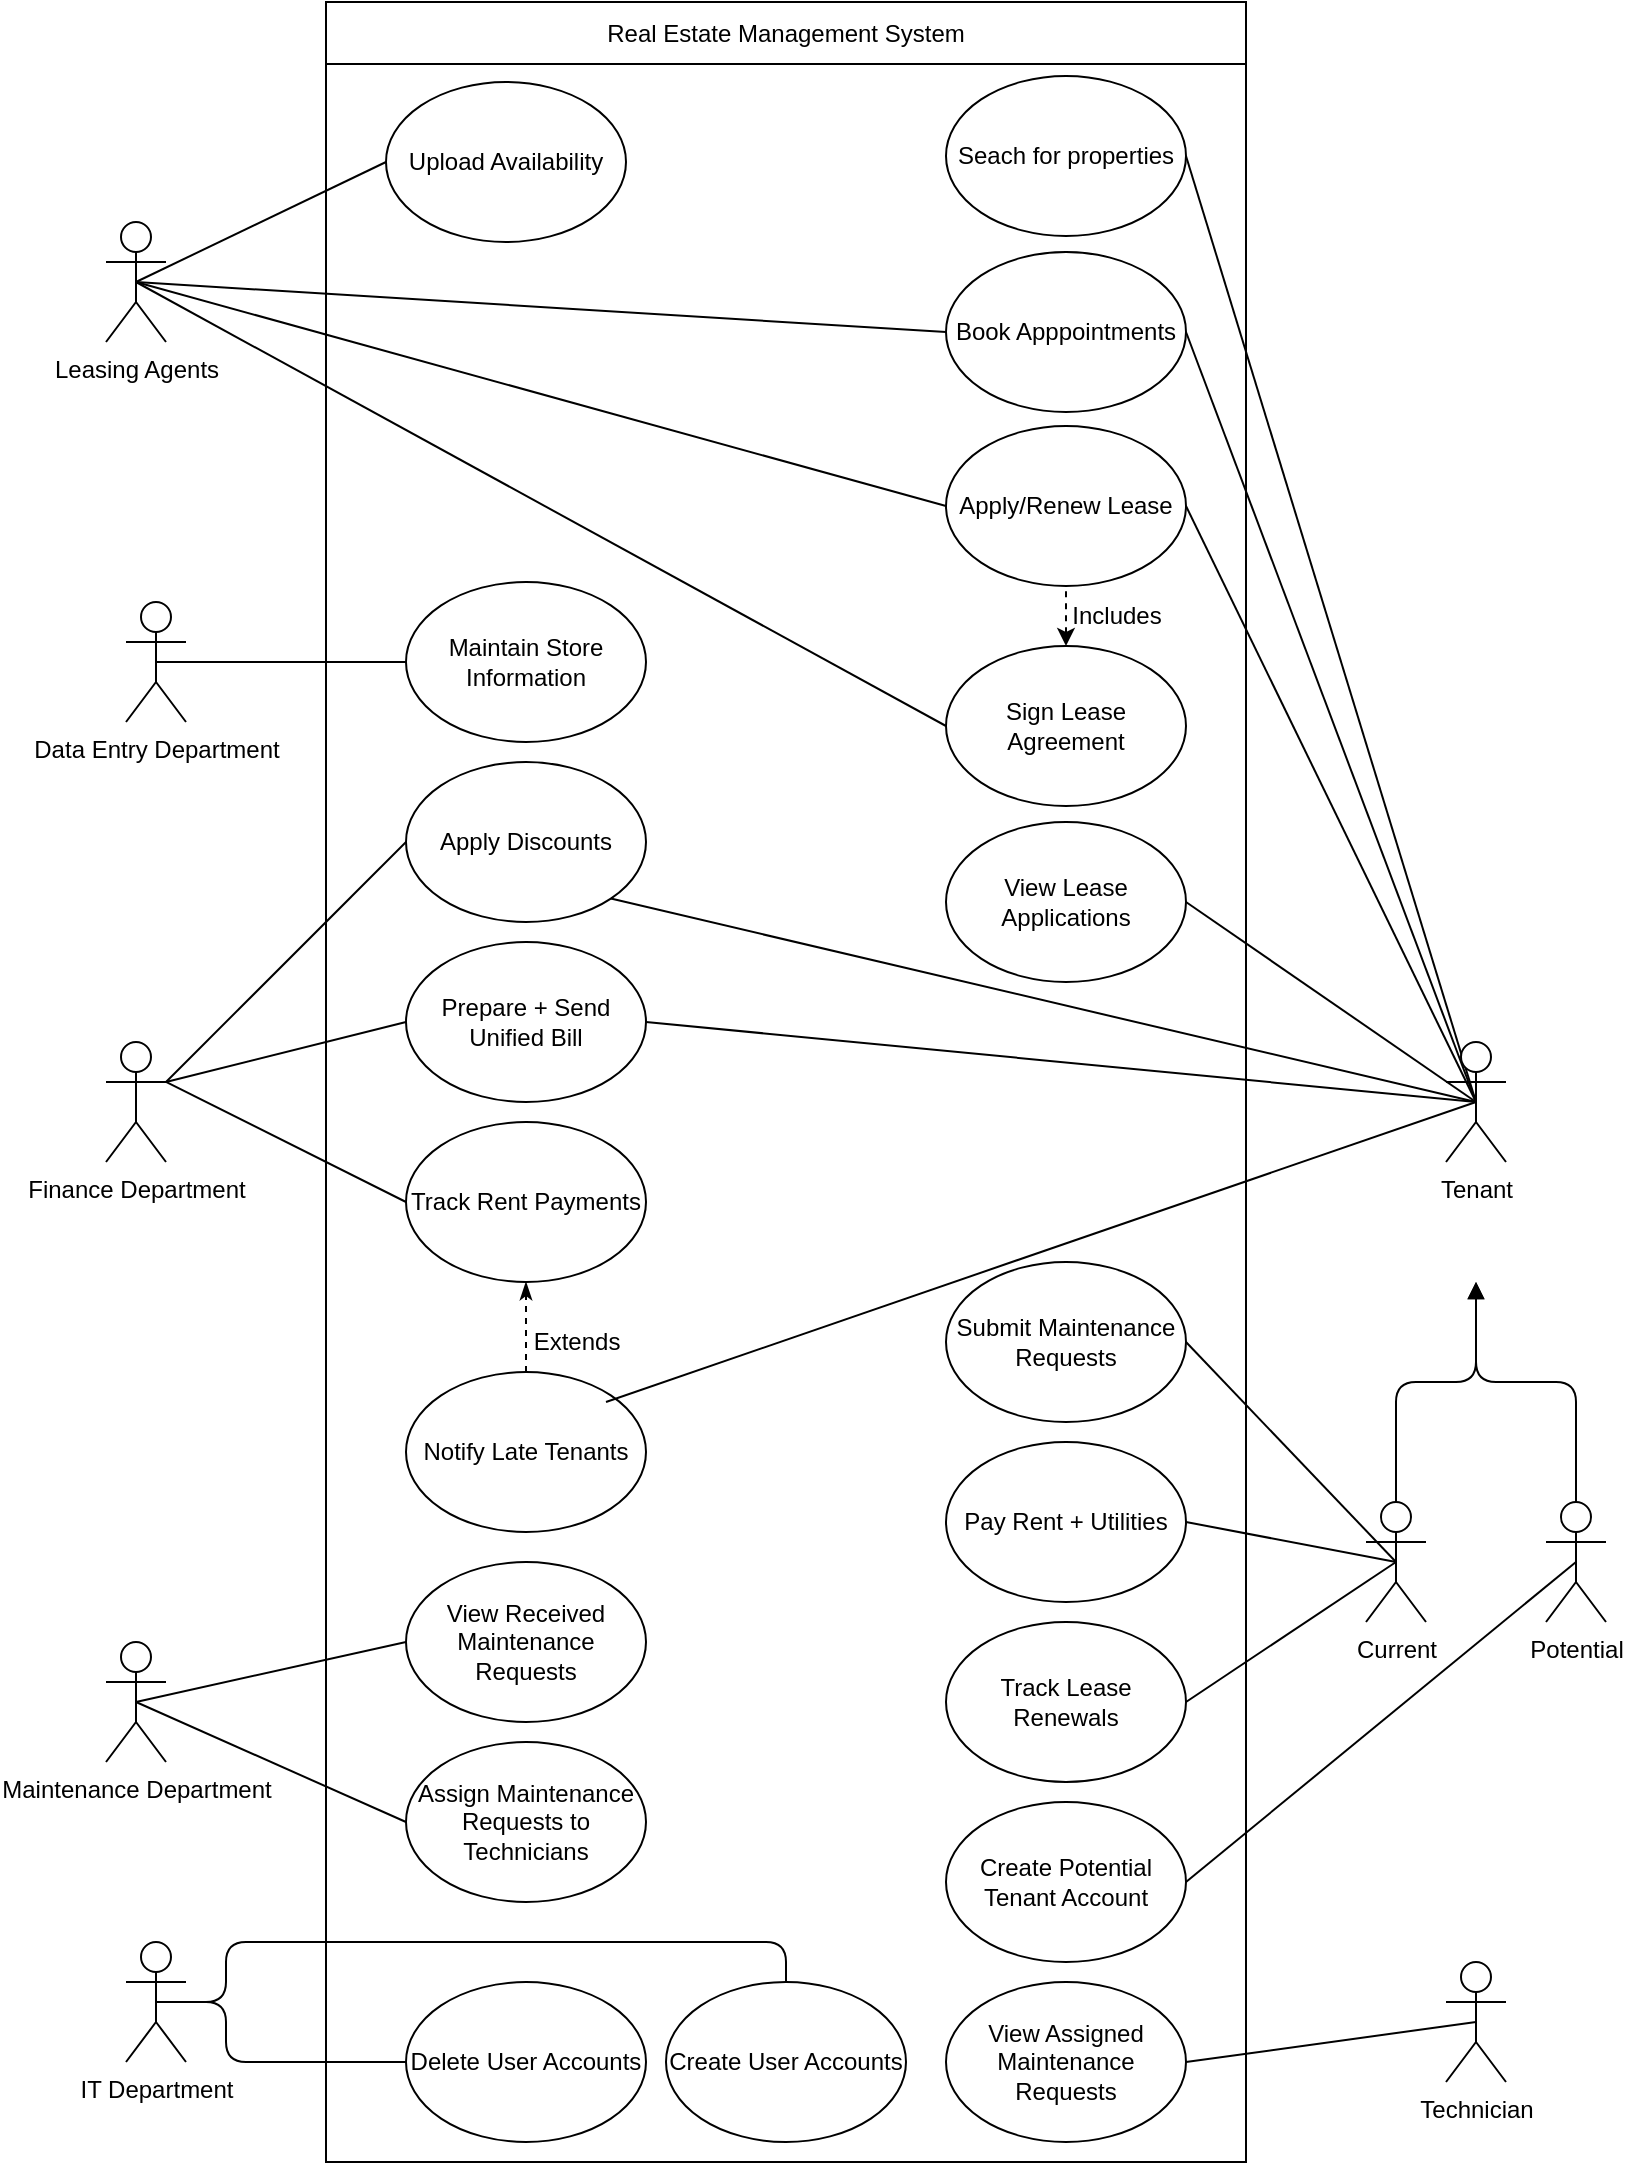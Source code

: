 <mxfile>
    <diagram id="iU_qVrXXkaznHP3W0Nsb" name="Page-1">
        <mxGraphModel dx="1975" dy="731" grid="1" gridSize="10" guides="1" tooltips="1" connect="1" arrows="1" fold="1" page="1" pageScale="1" pageWidth="850" pageHeight="1100" math="0" shadow="0">
            <root>
                <mxCell id="0"/>
                <mxCell id="1" parent="0"/>
                <mxCell id="10" value="" style="shape=table;startSize=0;container=1;collapsible=0;childLayout=tableLayout;" parent="1" vertex="1">
                    <mxGeometry x="170" y="20" width="460" height="1080" as="geometry"/>
                </mxCell>
                <mxCell id="11" value="" style="shape=tableRow;horizontal=0;startSize=0;swimlaneHead=0;swimlaneBody=0;top=0;left=0;bottom=0;right=0;collapsible=0;dropTarget=0;fillColor=none;points=[[0,0.5],[1,0.5]];portConstraint=eastwest;" parent="10" vertex="1">
                    <mxGeometry width="460" height="31" as="geometry"/>
                </mxCell>
                <mxCell id="12" value="Real Estate Management System" style="shape=partialRectangle;html=1;whiteSpace=wrap;connectable=0;overflow=hidden;fillColor=none;top=0;left=0;bottom=0;right=0;pointerEvents=1;" parent="11" vertex="1">
                    <mxGeometry width="460" height="31" as="geometry">
                        <mxRectangle width="460" height="31" as="alternateBounds"/>
                    </mxGeometry>
                </mxCell>
                <mxCell id="13" value="" style="shape=tableRow;horizontal=0;startSize=0;swimlaneHead=0;swimlaneBody=0;top=0;left=0;bottom=0;right=0;collapsible=0;dropTarget=0;fillColor=none;points=[[0,0.5],[1,0.5]];portConstraint=eastwest;" parent="10" vertex="1">
                    <mxGeometry y="31" width="460" height="1049" as="geometry"/>
                </mxCell>
                <mxCell id="14" value="" style="shape=partialRectangle;html=1;whiteSpace=wrap;connectable=0;overflow=hidden;fillColor=none;top=0;left=0;bottom=0;right=0;pointerEvents=1;" parent="13" vertex="1">
                    <mxGeometry width="460" height="1049" as="geometry">
                        <mxRectangle width="460" height="1049" as="alternateBounds"/>
                    </mxGeometry>
                </mxCell>
                <mxCell id="18" value="Prepare + Send Unified Bill" style="ellipse;whiteSpace=wrap;html=1;" parent="1" vertex="1">
                    <mxGeometry x="210" y="490" width="120" height="80" as="geometry"/>
                </mxCell>
                <mxCell id="19" value="Pay Rent + Utilities" style="ellipse;whiteSpace=wrap;html=1;" parent="1" vertex="1">
                    <mxGeometry x="480" y="740" width="120" height="80" as="geometry"/>
                </mxCell>
                <mxCell id="20" value="Apply Discounts" style="ellipse;whiteSpace=wrap;html=1;" parent="1" vertex="1">
                    <mxGeometry x="210" y="400" width="120" height="80" as="geometry"/>
                </mxCell>
                <mxCell id="50" style="edgeStyle=none;html=1;exitX=0.5;exitY=0;exitDx=0;exitDy=0;entryX=0.5;entryY=1;entryDx=0;entryDy=0;endArrow=classicThin;endFill=1;dashed=1;" parent="1" source="21" target="23" edge="1">
                    <mxGeometry relative="1" as="geometry"/>
                </mxCell>
                <mxCell id="21" value="Notify Late Tenants" style="ellipse;whiteSpace=wrap;html=1;" parent="1" vertex="1">
                    <mxGeometry x="210" y="705" width="120" height="80" as="geometry"/>
                </mxCell>
                <mxCell id="22" value="Submit Maintenance Requests" style="ellipse;whiteSpace=wrap;html=1;" parent="1" vertex="1">
                    <mxGeometry x="480" y="650" width="120" height="80" as="geometry"/>
                </mxCell>
                <mxCell id="23" value="Track Rent Payments" style="ellipse;whiteSpace=wrap;html=1;" parent="1" vertex="1">
                    <mxGeometry x="210" y="580" width="120" height="80" as="geometry"/>
                </mxCell>
                <mxCell id="24" value="Track Lease Renewals" style="ellipse;whiteSpace=wrap;html=1;" parent="1" vertex="1">
                    <mxGeometry x="480" y="830" width="120" height="80" as="geometry"/>
                </mxCell>
                <mxCell id="89" style="edgeStyle=none;html=1;exitX=0.5;exitY=0;exitDx=0;exitDy=0;entryX=0.5;entryY=1;entryDx=0;entryDy=0;endArrow=none;endFill=0;dashed=1;startArrow=classic;startFill=1;" parent="1" source="25" target="26" edge="1">
                    <mxGeometry relative="1" as="geometry"/>
                </mxCell>
                <mxCell id="25" value="Sign Lease Agreement" style="ellipse;whiteSpace=wrap;html=1;" parent="1" vertex="1">
                    <mxGeometry x="480" y="342" width="120" height="80" as="geometry"/>
                </mxCell>
                <mxCell id="26" value="Apply/Renew Lease" style="ellipse;whiteSpace=wrap;html=1;" parent="1" vertex="1">
                    <mxGeometry x="480" y="232" width="120" height="80" as="geometry"/>
                </mxCell>
                <mxCell id="27" value="Book Apppointments" style="ellipse;whiteSpace=wrap;html=1;" parent="1" vertex="1">
                    <mxGeometry x="480" y="145" width="120" height="80" as="geometry"/>
                </mxCell>
                <mxCell id="28" value="Seach for properties" style="ellipse;whiteSpace=wrap;html=1;" parent="1" vertex="1">
                    <mxGeometry x="480" y="57" width="120" height="80" as="geometry"/>
                </mxCell>
                <mxCell id="29" value="Maintain Store Information" style="ellipse;whiteSpace=wrap;html=1;" parent="1" vertex="1">
                    <mxGeometry x="210" y="310" width="120" height="80" as="geometry"/>
                </mxCell>
                <mxCell id="48" style="edgeStyle=none;html=1;exitX=0.5;exitY=0.5;exitDx=0;exitDy=0;exitPerimeter=0;entryX=0;entryY=0.5;entryDx=0;entryDy=0;endArrow=none;endFill=0;" parent="1" source="31" target="38" edge="1">
                    <mxGeometry relative="1" as="geometry"/>
                </mxCell>
                <mxCell id="49" style="edgeStyle=none;html=1;exitX=0.5;exitY=0.5;exitDx=0;exitDy=0;exitPerimeter=0;entryX=0;entryY=0.5;entryDx=0;entryDy=0;endArrow=none;endFill=0;" parent="1" source="31" target="39" edge="1">
                    <mxGeometry relative="1" as="geometry"/>
                </mxCell>
                <mxCell id="31" value="Maintenance Department" style="shape=umlActor;verticalLabelPosition=bottom;verticalAlign=top;html=1;outlineConnect=0;" parent="1" vertex="1">
                    <mxGeometry x="60" y="840" width="30" height="60" as="geometry"/>
                </mxCell>
                <mxCell id="43" style="edgeStyle=none;html=1;exitX=1;exitY=0.333;exitDx=0;exitDy=0;exitPerimeter=0;entryX=0;entryY=0.5;entryDx=0;entryDy=0;endArrow=none;endFill=0;" parent="1" source="32" target="20" edge="1">
                    <mxGeometry relative="1" as="geometry"/>
                </mxCell>
                <mxCell id="44" style="edgeStyle=none;html=1;exitX=1;exitY=0.333;exitDx=0;exitDy=0;exitPerimeter=0;entryX=0;entryY=0.5;entryDx=0;entryDy=0;endArrow=none;endFill=0;" parent="1" source="32" target="23" edge="1">
                    <mxGeometry relative="1" as="geometry"/>
                </mxCell>
                <mxCell id="45" style="edgeStyle=none;html=1;exitX=1;exitY=0.333;exitDx=0;exitDy=0;exitPerimeter=0;entryX=0;entryY=0.5;entryDx=0;entryDy=0;endArrow=none;endFill=0;" parent="1" source="32" target="18" edge="1">
                    <mxGeometry relative="1" as="geometry"/>
                </mxCell>
                <mxCell id="32" value="Finance Department" style="shape=umlActor;verticalLabelPosition=bottom;verticalAlign=top;html=1;outlineConnect=0;" parent="1" vertex="1">
                    <mxGeometry x="60" y="540" width="30" height="60" as="geometry"/>
                </mxCell>
                <mxCell id="41" style="edgeStyle=none;html=1;exitX=0.5;exitY=0.5;exitDx=0;exitDy=0;exitPerimeter=0;entryX=0;entryY=0.5;entryDx=0;entryDy=0;endArrow=none;endFill=0;" parent="1" source="33" target="29" edge="1">
                    <mxGeometry relative="1" as="geometry"/>
                </mxCell>
                <mxCell id="33" value="Data Entry Department" style="shape=umlActor;verticalLabelPosition=bottom;verticalAlign=top;html=1;outlineConnect=0;" parent="1" vertex="1">
                    <mxGeometry x="70" y="320" width="30" height="60" as="geometry"/>
                </mxCell>
                <mxCell id="56" style="edgeStyle=none;html=1;exitX=0.5;exitY=0.5;exitDx=0;exitDy=0;exitPerimeter=0;entryX=1;entryY=0.5;entryDx=0;entryDy=0;endArrow=none;endFill=0;" parent="1" source="34" target="28" edge="1">
                    <mxGeometry relative="1" as="geometry"/>
                </mxCell>
                <mxCell id="57" style="edgeStyle=none;html=1;exitX=0.5;exitY=0.5;exitDx=0;exitDy=0;exitPerimeter=0;entryX=1;entryY=0.5;entryDx=0;entryDy=0;endArrow=none;endFill=0;" parent="1" source="34" target="27" edge="1">
                    <mxGeometry relative="1" as="geometry"/>
                </mxCell>
                <mxCell id="58" style="edgeStyle=none;html=1;exitX=0.5;exitY=0.5;exitDx=0;exitDy=0;exitPerimeter=0;entryX=1;entryY=0.5;entryDx=0;entryDy=0;endArrow=none;endFill=0;" parent="1" source="34" target="26" edge="1">
                    <mxGeometry relative="1" as="geometry"/>
                </mxCell>
                <mxCell id="74" style="edgeStyle=none;html=1;exitX=0.5;exitY=0.5;exitDx=0;exitDy=0;exitPerimeter=0;endArrow=none;endFill=0;" parent="1" source="34" edge="1">
                    <mxGeometry relative="1" as="geometry">
                        <mxPoint x="310" y="720" as="targetPoint"/>
                    </mxGeometry>
                </mxCell>
                <mxCell id="76" style="edgeStyle=none;html=1;exitX=0.5;exitY=0.5;exitDx=0;exitDy=0;exitPerimeter=0;entryX=1;entryY=0.5;entryDx=0;entryDy=0;endArrow=none;endFill=0;" parent="1" source="34" target="18" edge="1">
                    <mxGeometry relative="1" as="geometry"/>
                </mxCell>
                <mxCell id="82" style="edgeStyle=none;html=1;exitX=0.5;exitY=0.5;exitDx=0;exitDy=0;exitPerimeter=0;entryX=1;entryY=0.5;entryDx=0;entryDy=0;endArrow=none;endFill=0;" parent="1" source="34" target="81" edge="1">
                    <mxGeometry relative="1" as="geometry"/>
                </mxCell>
                <mxCell id="87" style="edgeStyle=none;html=1;exitX=0.5;exitY=0.5;exitDx=0;exitDy=0;exitPerimeter=0;entryX=1;entryY=1;entryDx=0;entryDy=0;endArrow=none;endFill=0;" parent="1" source="34" target="20" edge="1">
                    <mxGeometry relative="1" as="geometry"/>
                </mxCell>
                <mxCell id="34" value="Tenant" style="shape=umlActor;verticalLabelPosition=bottom;verticalAlign=top;html=1;outlineConnect=0;" parent="1" vertex="1">
                    <mxGeometry x="730" y="540" width="30" height="60" as="geometry"/>
                </mxCell>
                <mxCell id="47" style="edgeStyle=none;html=1;exitX=0.5;exitY=0.5;exitDx=0;exitDy=0;exitPerimeter=0;entryX=0;entryY=0.5;entryDx=0;entryDy=0;endArrow=none;endFill=0;" parent="1" source="37" target="46" edge="1">
                    <mxGeometry relative="1" as="geometry"/>
                </mxCell>
                <mxCell id="52" style="edgeStyle=none;html=1;exitX=0.5;exitY=0.5;exitDx=0;exitDy=0;exitPerimeter=0;entryX=0;entryY=0.5;entryDx=0;entryDy=0;endArrow=none;endFill=0;" parent="1" source="37" target="27" edge="1">
                    <mxGeometry relative="1" as="geometry"/>
                </mxCell>
                <mxCell id="53" style="edgeStyle=none;html=1;exitX=0.5;exitY=0.5;exitDx=0;exitDy=0;exitPerimeter=0;entryX=0;entryY=0.5;entryDx=0;entryDy=0;endArrow=none;endFill=0;" parent="1" source="37" target="26" edge="1">
                    <mxGeometry relative="1" as="geometry"/>
                </mxCell>
                <mxCell id="54" style="edgeStyle=none;html=1;exitX=0.5;exitY=0.5;exitDx=0;exitDy=0;exitPerimeter=0;entryX=0;entryY=0.5;entryDx=0;entryDy=0;endArrow=none;endFill=0;" parent="1" source="37" target="25" edge="1">
                    <mxGeometry relative="1" as="geometry"/>
                </mxCell>
                <mxCell id="37" value="Leasing Agents" style="shape=umlActor;verticalLabelPosition=bottom;verticalAlign=top;html=1;outlineConnect=0;" parent="1" vertex="1">
                    <mxGeometry x="60" y="130" width="30" height="60" as="geometry"/>
                </mxCell>
                <mxCell id="38" value="View Received Maintenance Requests" style="ellipse;whiteSpace=wrap;html=1;" parent="1" vertex="1">
                    <mxGeometry x="210" y="800" width="120" height="80" as="geometry"/>
                </mxCell>
                <mxCell id="39" value="Assign Maintenance Requests to Technicians" style="ellipse;whiteSpace=wrap;html=1;" parent="1" vertex="1">
                    <mxGeometry x="210" y="890" width="120" height="80" as="geometry"/>
                </mxCell>
                <mxCell id="46" value="Upload Availability" style="ellipse;whiteSpace=wrap;html=1;" parent="1" vertex="1">
                    <mxGeometry x="200" y="60" width="120" height="80" as="geometry"/>
                </mxCell>
                <mxCell id="51" value="Extends" style="text;html=1;align=center;verticalAlign=middle;resizable=0;points=[];autosize=1;strokeColor=none;fillColor=none;" parent="1" vertex="1">
                    <mxGeometry x="260" y="675" width="70" height="30" as="geometry"/>
                </mxCell>
                <mxCell id="64" style="edgeStyle=orthogonalEdgeStyle;html=1;exitX=0.5;exitY=0;exitDx=0;exitDy=0;exitPerimeter=0;endArrow=block;endFill=1;" parent="1" source="60" edge="1">
                    <mxGeometry relative="1" as="geometry">
                        <mxPoint x="745" y="660" as="targetPoint"/>
                        <Array as="points">
                            <mxPoint x="705" y="710"/>
                            <mxPoint x="745" y="710"/>
                        </Array>
                    </mxGeometry>
                </mxCell>
                <mxCell id="67" style="html=1;exitX=0.5;exitY=0.5;exitDx=0;exitDy=0;exitPerimeter=0;entryX=1;entryY=0.5;entryDx=0;entryDy=0;endArrow=none;endFill=0;" parent="1" source="60" target="22" edge="1">
                    <mxGeometry relative="1" as="geometry"/>
                </mxCell>
                <mxCell id="68" style="edgeStyle=none;html=1;exitX=0.5;exitY=0.5;exitDx=0;exitDy=0;exitPerimeter=0;entryX=1;entryY=0.5;entryDx=0;entryDy=0;endArrow=none;endFill=0;" parent="1" source="60" target="19" edge="1">
                    <mxGeometry relative="1" as="geometry"/>
                </mxCell>
                <mxCell id="69" style="edgeStyle=none;html=1;exitX=0.5;exitY=0.5;exitDx=0;exitDy=0;exitPerimeter=0;entryX=1;entryY=0.5;entryDx=0;entryDy=0;endArrow=none;endFill=0;" parent="1" source="60" target="24" edge="1">
                    <mxGeometry relative="1" as="geometry"/>
                </mxCell>
                <mxCell id="60" value="Current&lt;br&gt;" style="shape=umlActor;verticalLabelPosition=bottom;verticalAlign=top;html=1;outlineConnect=0;" parent="1" vertex="1">
                    <mxGeometry x="690" y="770" width="30" height="60" as="geometry"/>
                </mxCell>
                <mxCell id="66" style="edgeStyle=orthogonalEdgeStyle;html=1;exitX=0.5;exitY=0;exitDx=0;exitDy=0;exitPerimeter=0;endArrow=block;endFill=1;" parent="1" source="62" edge="1">
                    <mxGeometry relative="1" as="geometry">
                        <mxPoint x="745" y="660" as="targetPoint"/>
                        <Array as="points">
                            <mxPoint x="795" y="710"/>
                            <mxPoint x="745" y="710"/>
                        </Array>
                    </mxGeometry>
                </mxCell>
                <mxCell id="101" style="elbow=vertical;html=1;exitX=0.5;exitY=0.5;exitDx=0;exitDy=0;exitPerimeter=0;entryX=1;entryY=0.5;entryDx=0;entryDy=0;endArrow=none;endFill=0;" edge="1" parent="1" source="62" target="100">
                    <mxGeometry relative="1" as="geometry"/>
                </mxCell>
                <mxCell id="62" value="Potential" style="shape=umlActor;verticalLabelPosition=bottom;verticalAlign=top;html=1;outlineConnect=0;" parent="1" vertex="1">
                    <mxGeometry x="780" y="770" width="30" height="60" as="geometry"/>
                </mxCell>
                <mxCell id="72" style="edgeStyle=none;html=1;entryX=1;entryY=0.5;entryDx=0;entryDy=0;endArrow=none;endFill=0;exitX=0.5;exitY=0.5;exitDx=0;exitDy=0;exitPerimeter=0;" parent="1" source="70" target="71" edge="1">
                    <mxGeometry relative="1" as="geometry">
                        <mxPoint x="745" y="1000" as="sourcePoint"/>
                    </mxGeometry>
                </mxCell>
                <mxCell id="70" value="Technician" style="shape=umlActor;verticalLabelPosition=bottom;verticalAlign=top;html=1;outlineConnect=0;direction=east;" parent="1" vertex="1">
                    <mxGeometry x="730" y="1000" width="30" height="60" as="geometry"/>
                </mxCell>
                <mxCell id="71" value="View Assigned Maintenance Requests" style="ellipse;whiteSpace=wrap;html=1;" parent="1" vertex="1">
                    <mxGeometry x="480" y="1010" width="120" height="80" as="geometry"/>
                </mxCell>
                <mxCell id="81" value="View Lease Applications" style="ellipse;whiteSpace=wrap;html=1;" parent="1" vertex="1">
                    <mxGeometry x="480" y="430" width="120" height="80" as="geometry"/>
                </mxCell>
                <mxCell id="90" value="Includes" style="text;html=1;align=center;verticalAlign=middle;resizable=0;points=[];autosize=1;strokeColor=none;fillColor=none;" parent="1" vertex="1">
                    <mxGeometry x="530" y="312" width="70" height="30" as="geometry"/>
                </mxCell>
                <mxCell id="93" style="edgeStyle=orthogonalEdgeStyle;html=1;exitX=0.5;exitY=0.5;exitDx=0;exitDy=0;exitPerimeter=0;entryX=0;entryY=0.5;entryDx=0;entryDy=0;endArrow=none;endFill=0;" edge="1" parent="1" source="91" target="94">
                    <mxGeometry relative="1" as="geometry">
                        <mxPoint x="120" y="1030" as="targetPoint"/>
                        <Array as="points">
                            <mxPoint x="120" y="1020"/>
                            <mxPoint x="120" y="1050"/>
                        </Array>
                    </mxGeometry>
                </mxCell>
                <mxCell id="96" style="edgeStyle=orthogonalEdgeStyle;html=1;exitX=0.5;exitY=0.5;exitDx=0;exitDy=0;exitPerimeter=0;entryX=0.5;entryY=0;entryDx=0;entryDy=0;endArrow=none;endFill=0;" edge="1" parent="1" source="91" target="95">
                    <mxGeometry relative="1" as="geometry">
                        <Array as="points">
                            <mxPoint x="120" y="1020"/>
                            <mxPoint x="120" y="990"/>
                            <mxPoint x="400" y="990"/>
                        </Array>
                    </mxGeometry>
                </mxCell>
                <mxCell id="91" value="IT Department" style="shape=umlActor;verticalLabelPosition=bottom;verticalAlign=top;html=1;outlineConnect=0;" vertex="1" parent="1">
                    <mxGeometry x="70" y="990" width="30" height="60" as="geometry"/>
                </mxCell>
                <mxCell id="94" value="Delete User Accounts" style="ellipse;whiteSpace=wrap;html=1;" vertex="1" parent="1">
                    <mxGeometry x="210" y="1010" width="120" height="80" as="geometry"/>
                </mxCell>
                <mxCell id="95" value="Create User Accounts" style="ellipse;whiteSpace=wrap;html=1;" vertex="1" parent="1">
                    <mxGeometry x="340" y="1010" width="120" height="80" as="geometry"/>
                </mxCell>
                <mxCell id="100" value="Create Potential Tenant Account" style="ellipse;whiteSpace=wrap;html=1;" vertex="1" parent="1">
                    <mxGeometry x="480" y="920" width="120" height="80" as="geometry"/>
                </mxCell>
            </root>
        </mxGraphModel>
    </diagram>
</mxfile>